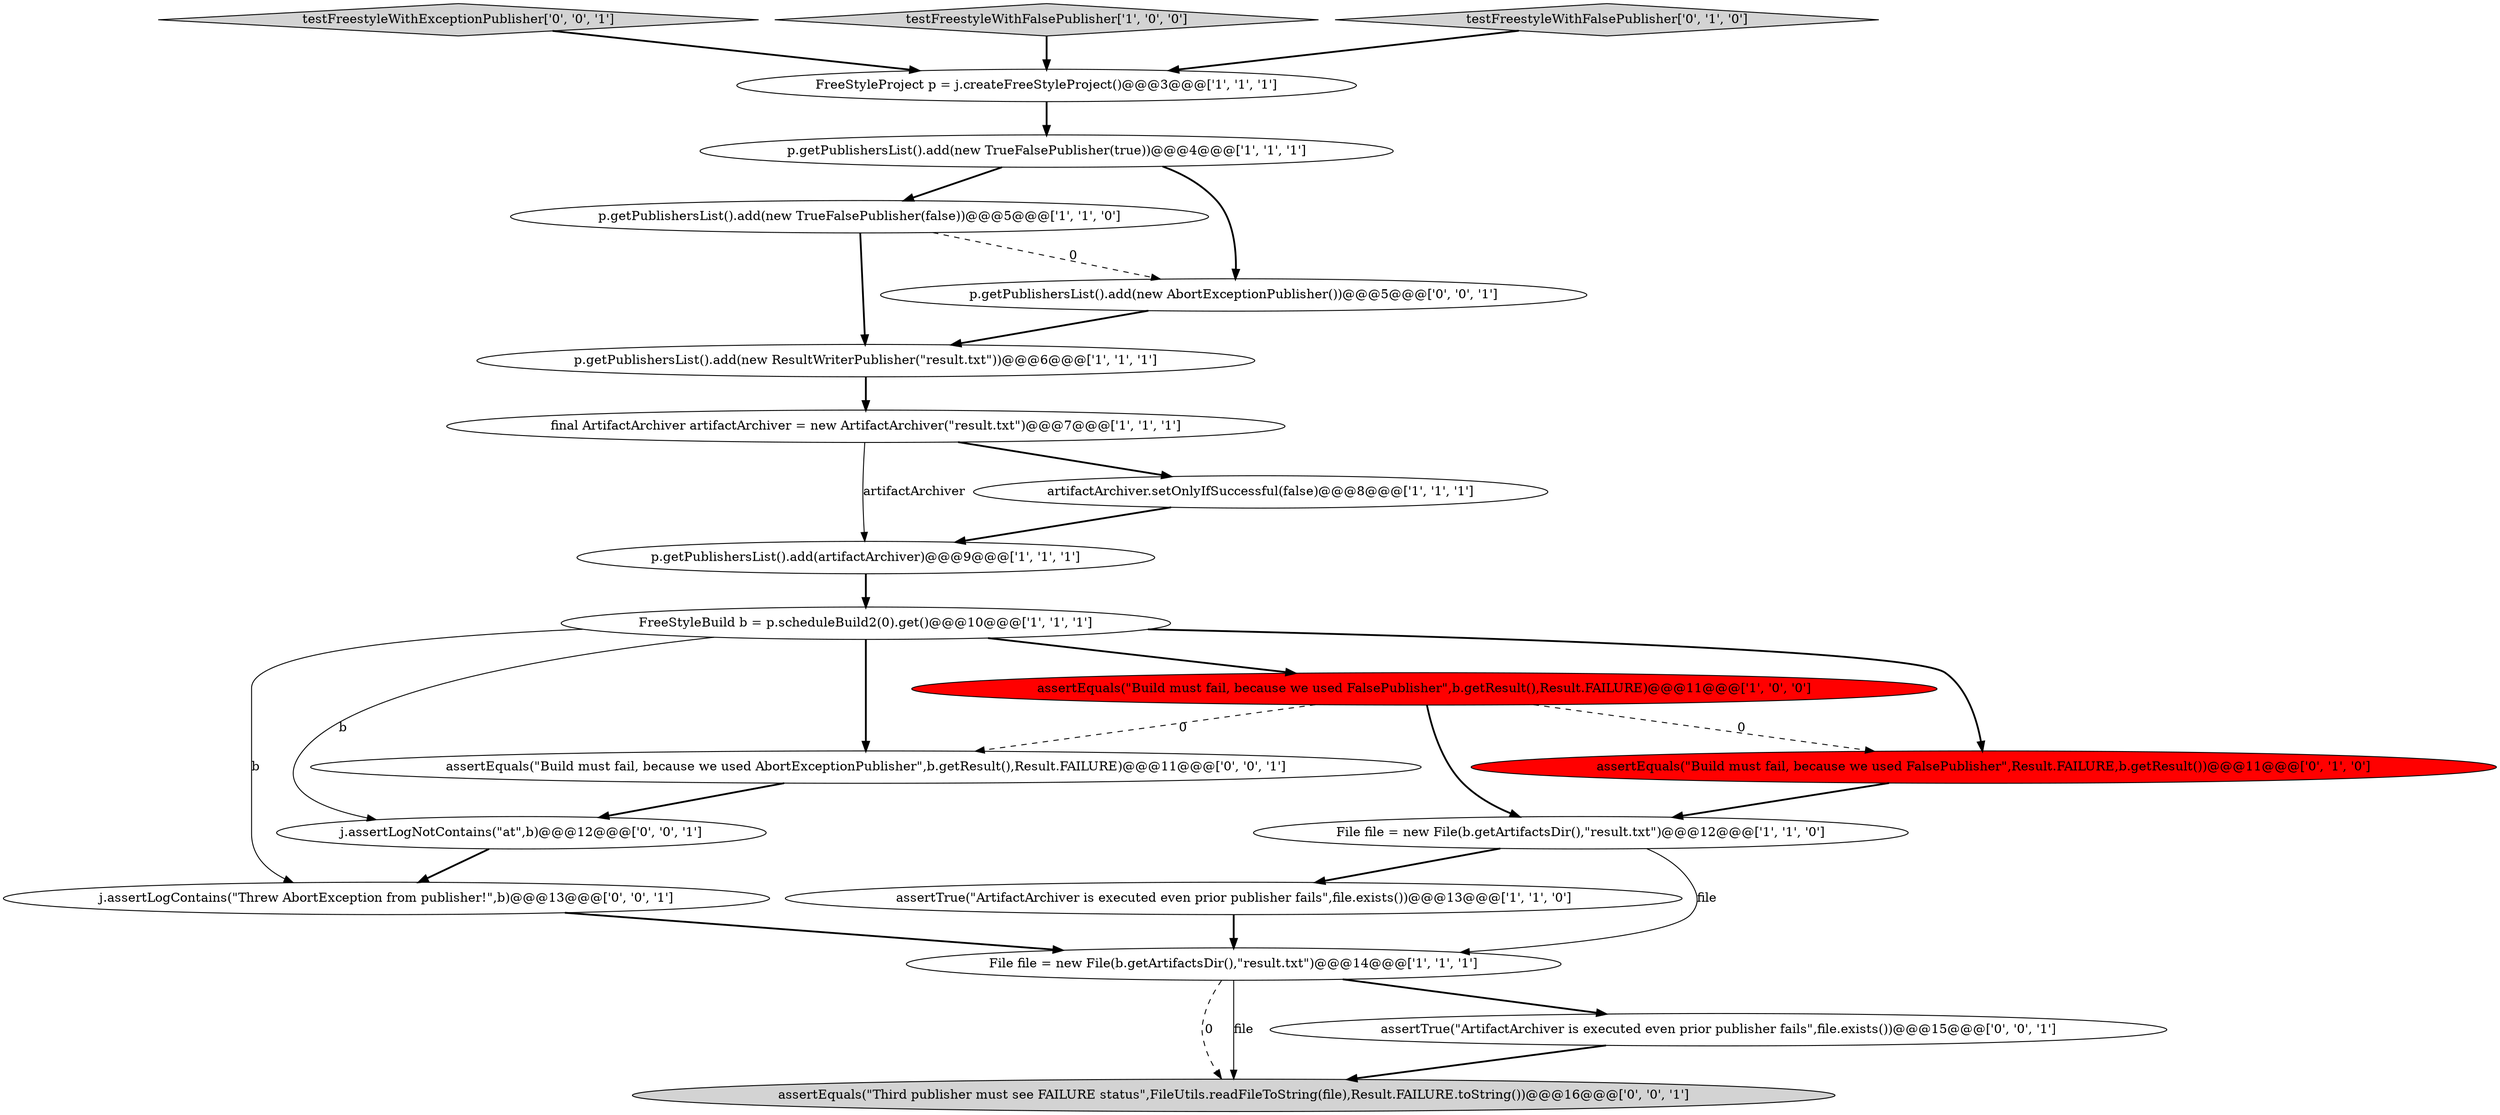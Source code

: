 digraph {
20 [style = filled, label = "testFreestyleWithExceptionPublisher['0', '0', '1']", fillcolor = lightgray, shape = diamond image = "AAA0AAABBB3BBB"];
18 [style = filled, label = "j.assertLogContains(\"Threw AbortException from publisher!\",b)@@@13@@@['0', '0', '1']", fillcolor = white, shape = ellipse image = "AAA0AAABBB3BBB"];
5 [style = filled, label = "p.getPublishersList().add(new ResultWriterPublisher(\"result.txt\"))@@@6@@@['1', '1', '1']", fillcolor = white, shape = ellipse image = "AAA0AAABBB1BBB"];
11 [style = filled, label = "p.getPublishersList().add(artifactArchiver)@@@9@@@['1', '1', '1']", fillcolor = white, shape = ellipse image = "AAA0AAABBB1BBB"];
12 [style = filled, label = "File file = new File(b.getArtifactsDir(),\"result.txt\")@@@12@@@['1', '1', '0']", fillcolor = white, shape = ellipse image = "AAA0AAABBB1BBB"];
21 [style = filled, label = "assertEquals(\"Build must fail, because we used AbortExceptionPublisher\",b.getResult(),Result.FAILURE)@@@11@@@['0', '0', '1']", fillcolor = white, shape = ellipse image = "AAA0AAABBB3BBB"];
4 [style = filled, label = "assertTrue(\"ArtifactArchiver is executed even prior publisher fails\",file.exists())@@@13@@@['1', '1', '0']", fillcolor = white, shape = ellipse image = "AAA0AAABBB1BBB"];
3 [style = filled, label = "p.getPublishersList().add(new TrueFalsePublisher(false))@@@5@@@['1', '1', '0']", fillcolor = white, shape = ellipse image = "AAA0AAABBB1BBB"];
8 [style = filled, label = "p.getPublishersList().add(new TrueFalsePublisher(true))@@@4@@@['1', '1', '1']", fillcolor = white, shape = ellipse image = "AAA0AAABBB1BBB"];
9 [style = filled, label = "FreeStyleBuild b = p.scheduleBuild2(0).get()@@@10@@@['1', '1', '1']", fillcolor = white, shape = ellipse image = "AAA0AAABBB1BBB"];
19 [style = filled, label = "j.assertLogNotContains(\"at\",b)@@@12@@@['0', '0', '1']", fillcolor = white, shape = ellipse image = "AAA0AAABBB3BBB"];
2 [style = filled, label = "artifactArchiver.setOnlyIfSuccessful(false)@@@8@@@['1', '1', '1']", fillcolor = white, shape = ellipse image = "AAA0AAABBB1BBB"];
0 [style = filled, label = "File file = new File(b.getArtifactsDir(),\"result.txt\")@@@14@@@['1', '1', '1']", fillcolor = white, shape = ellipse image = "AAA0AAABBB1BBB"];
16 [style = filled, label = "assertEquals(\"Third publisher must see FAILURE status\",FileUtils.readFileToString(file),Result.FAILURE.toString())@@@16@@@['0', '0', '1']", fillcolor = lightgray, shape = ellipse image = "AAA0AAABBB3BBB"];
6 [style = filled, label = "testFreestyleWithFalsePublisher['1', '0', '0']", fillcolor = lightgray, shape = diamond image = "AAA0AAABBB1BBB"];
13 [style = filled, label = "testFreestyleWithFalsePublisher['0', '1', '0']", fillcolor = lightgray, shape = diamond image = "AAA0AAABBB2BBB"];
1 [style = filled, label = "final ArtifactArchiver artifactArchiver = new ArtifactArchiver(\"result.txt\")@@@7@@@['1', '1', '1']", fillcolor = white, shape = ellipse image = "AAA0AAABBB1BBB"];
14 [style = filled, label = "assertEquals(\"Build must fail, because we used FalsePublisher\",Result.FAILURE,b.getResult())@@@11@@@['0', '1', '0']", fillcolor = red, shape = ellipse image = "AAA1AAABBB2BBB"];
7 [style = filled, label = "FreeStyleProject p = j.createFreeStyleProject()@@@3@@@['1', '1', '1']", fillcolor = white, shape = ellipse image = "AAA0AAABBB1BBB"];
17 [style = filled, label = "assertTrue(\"ArtifactArchiver is executed even prior publisher fails\",file.exists())@@@15@@@['0', '0', '1']", fillcolor = white, shape = ellipse image = "AAA0AAABBB3BBB"];
10 [style = filled, label = "assertEquals(\"Build must fail, because we used FalsePublisher\",b.getResult(),Result.FAILURE)@@@11@@@['1', '0', '0']", fillcolor = red, shape = ellipse image = "AAA1AAABBB1BBB"];
15 [style = filled, label = "p.getPublishersList().add(new AbortExceptionPublisher())@@@5@@@['0', '0', '1']", fillcolor = white, shape = ellipse image = "AAA0AAABBB3BBB"];
19->18 [style = bold, label=""];
10->21 [style = dashed, label="0"];
8->15 [style = bold, label=""];
21->19 [style = bold, label=""];
0->17 [style = bold, label=""];
8->3 [style = bold, label=""];
0->16 [style = dashed, label="0"];
1->11 [style = solid, label="artifactArchiver"];
9->10 [style = bold, label=""];
7->8 [style = bold, label=""];
11->9 [style = bold, label=""];
9->19 [style = solid, label="b"];
15->5 [style = bold, label=""];
4->0 [style = bold, label=""];
5->1 [style = bold, label=""];
3->5 [style = bold, label=""];
9->18 [style = solid, label="b"];
12->4 [style = bold, label=""];
10->12 [style = bold, label=""];
13->7 [style = bold, label=""];
0->16 [style = solid, label="file"];
14->12 [style = bold, label=""];
9->21 [style = bold, label=""];
9->14 [style = bold, label=""];
3->15 [style = dashed, label="0"];
1->2 [style = bold, label=""];
20->7 [style = bold, label=""];
6->7 [style = bold, label=""];
2->11 [style = bold, label=""];
18->0 [style = bold, label=""];
10->14 [style = dashed, label="0"];
17->16 [style = bold, label=""];
12->0 [style = solid, label="file"];
}
